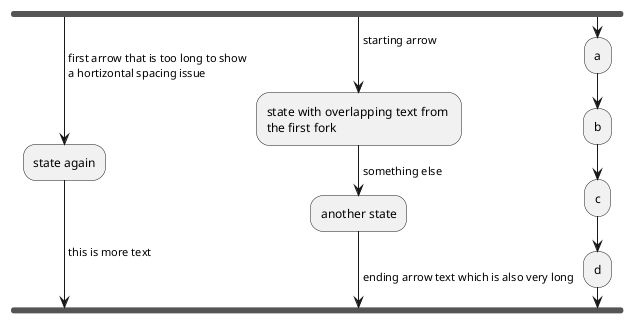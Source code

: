 {
  "sha1": "budxqj41c8fd4xsm616rkrgbkwpak56",
  "insertion": {
    "when": "2024-05-30T20:48:22.162Z",
    "url": "https://forum.plantuml.net/11344/no-text-spacing-with-fork-activity-diagram?show=11364#c11364",
    "user": "plantuml@gmail.com"
  }
}
@startuml
fork
-> first arrow that is too long to show\na hortizontal spacing issue;
:state again;
-> this is more text;
fork again
-> starting arrow;
:state with overlapping text from \nthe first fork;
->something else;
:another state;
-> ending arrow text which is also very long;
fork again
:a;
:b;
:c;
:d;
end fork
@enduml
